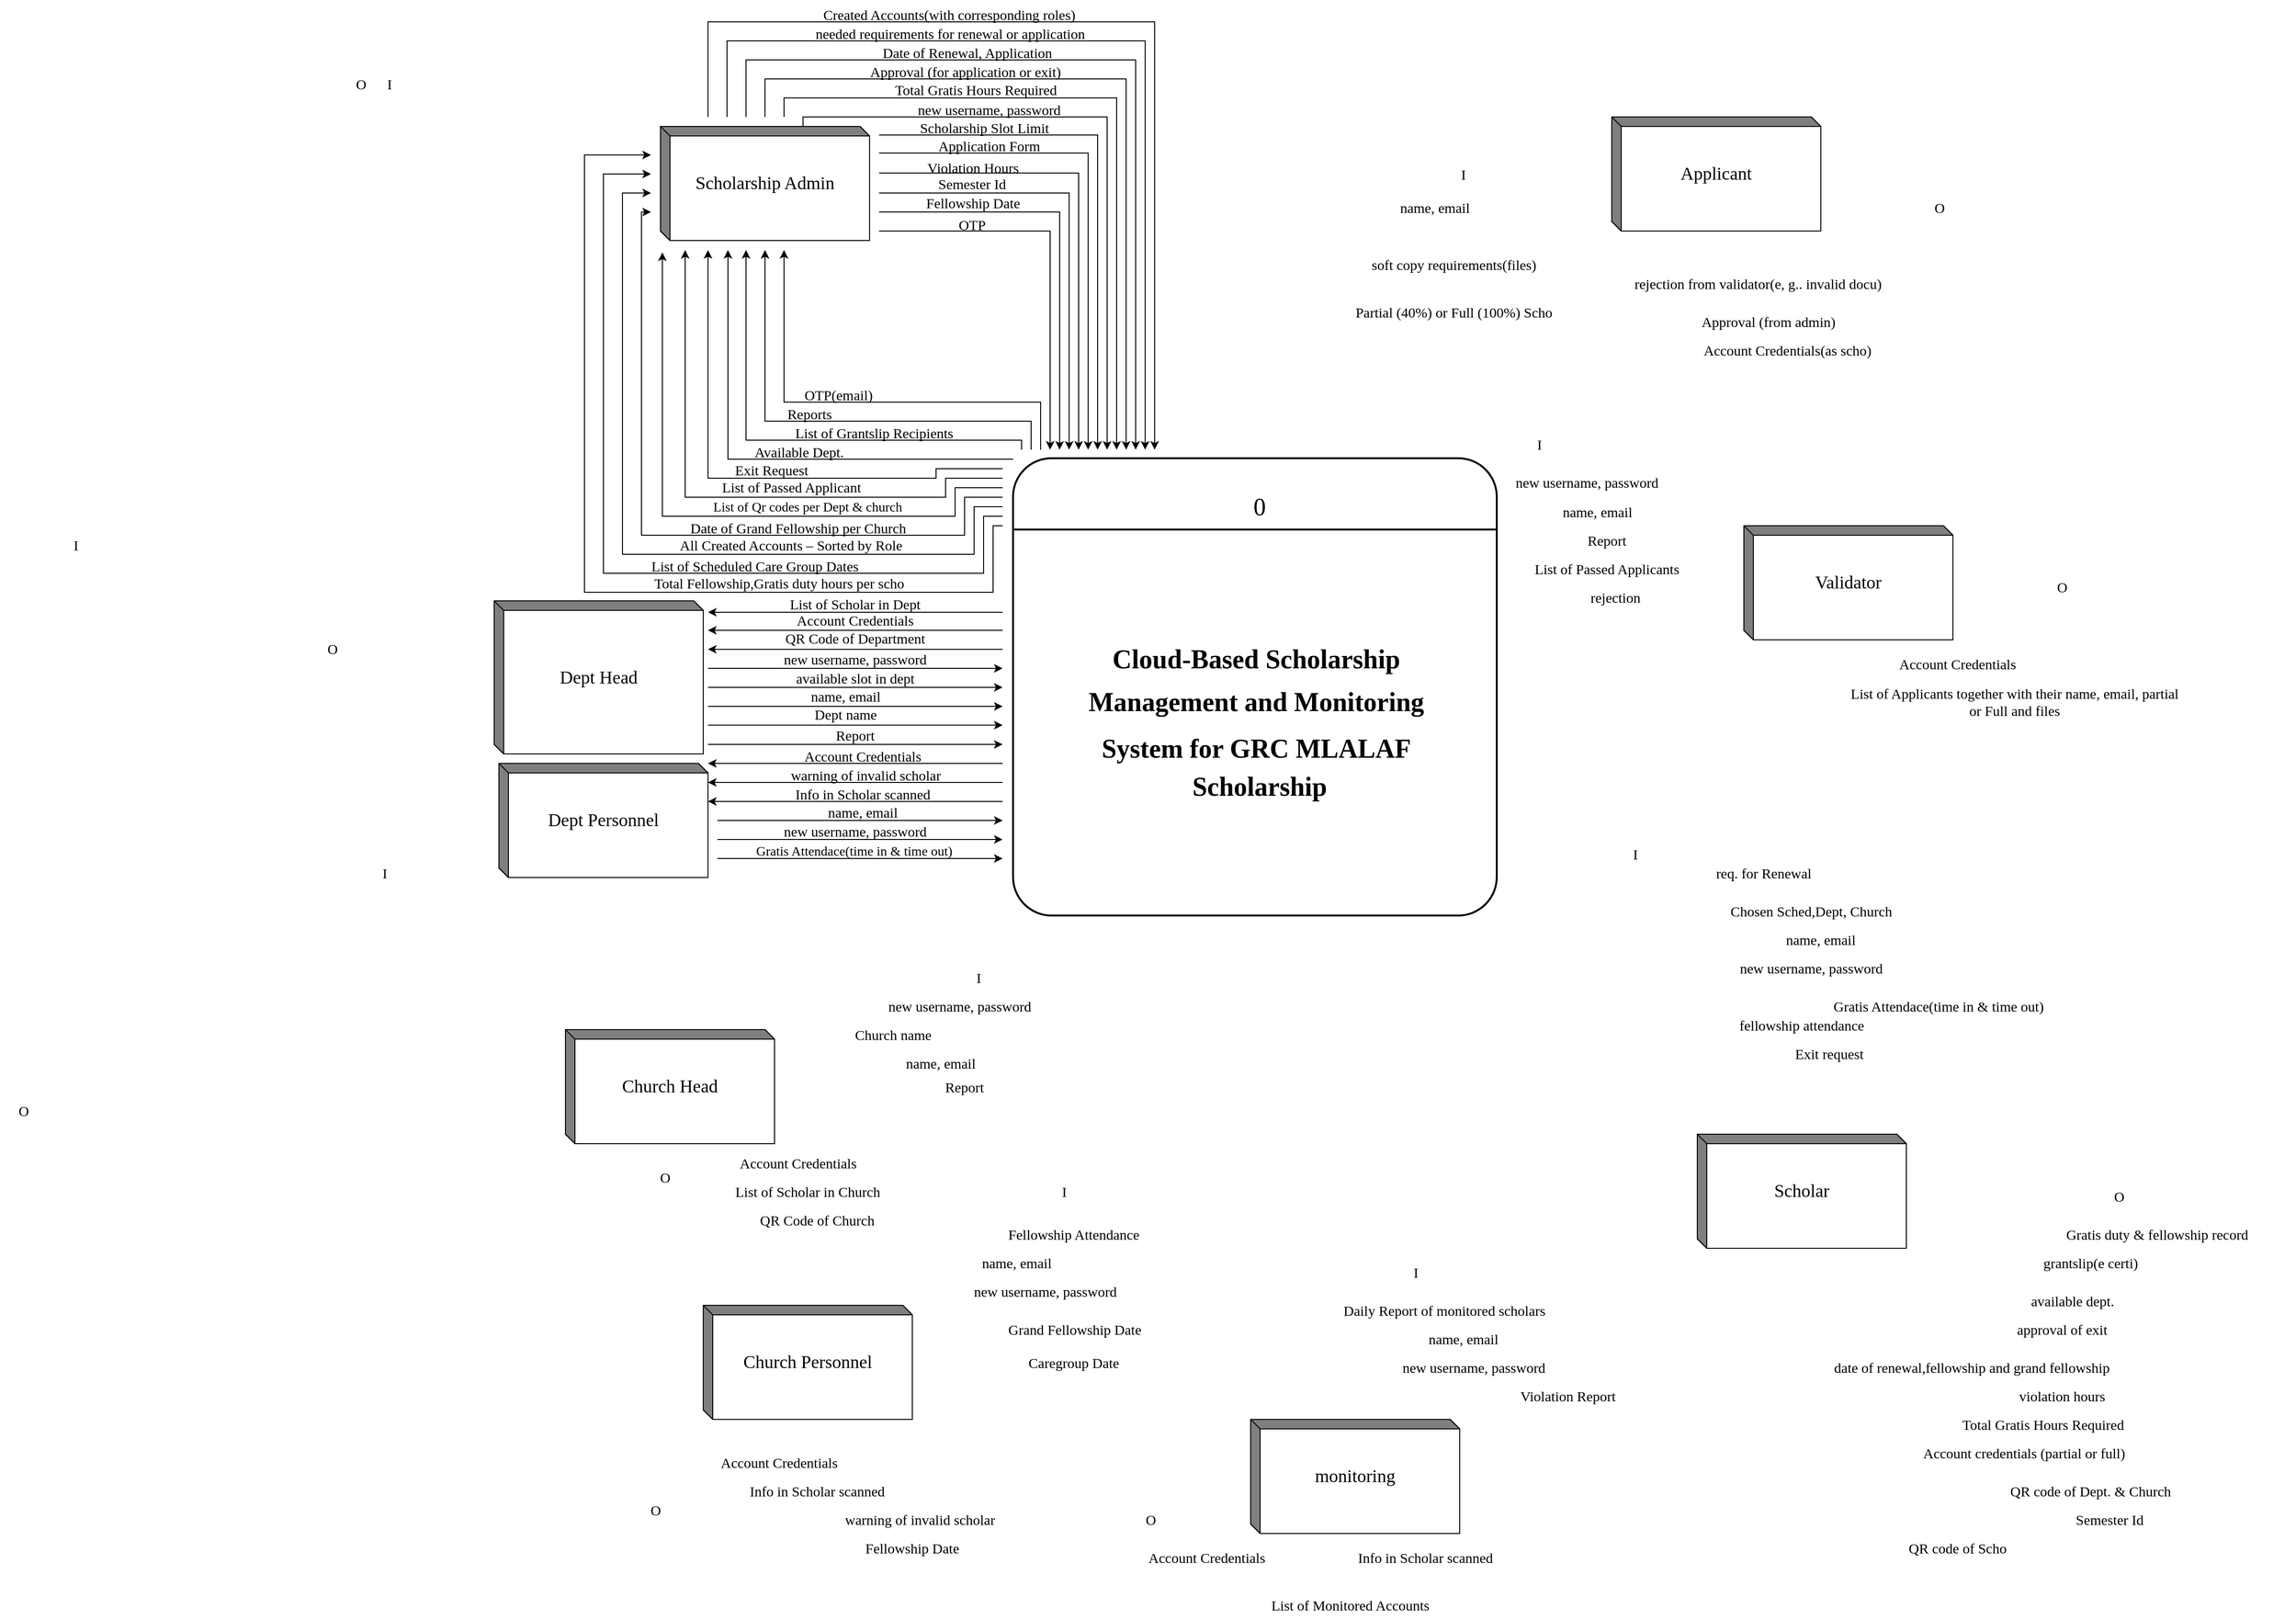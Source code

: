 <mxfile version="27.0.3">
  <diagram name="Page-1" id="xXsOjZ-kMZfIS7d9MTo8">
    <mxGraphModel dx="2778" dy="2628" grid="1" gridSize="10" guides="1" tooltips="1" connect="1" arrows="1" fold="1" page="1" pageScale="1" pageWidth="1100" pageHeight="1700" math="0" shadow="0">
      <root>
        <mxCell id="0" />
        <mxCell id="1" parent="0" />
        <mxCell id="u3y3h4aaGRYCksMbSNTa-146" style="edgeStyle=orthogonalEdgeStyle;rounded=0;orthogonalLoop=1;jettySize=auto;html=1;" edge="1" parent="1">
          <mxGeometry relative="1" as="geometry">
            <mxPoint y="631" as="targetPoint" />
            <mxPoint x="310" y="631" as="sourcePoint" />
            <Array as="points">
              <mxPoint x="180" y="631" />
              <mxPoint x="180" y="631" />
            </Array>
          </mxGeometry>
        </mxCell>
        <mxCell id="u3y3h4aaGRYCksMbSNTa-170" style="edgeStyle=orthogonalEdgeStyle;rounded=0;orthogonalLoop=1;jettySize=auto;html=1;" edge="1" parent="1">
          <mxGeometry relative="1" as="geometry">
            <mxPoint y="790" as="targetPoint" />
            <mxPoint x="310" y="790" as="sourcePoint" />
          </mxGeometry>
        </mxCell>
        <mxCell id="UhX584XFw8gSICuTclrN-4" value="" style="rounded=1;whiteSpace=wrap;html=1;absoluteArcSize=1;arcSize=81;strokeWidth=2;fontFamily=Lucida Console;fontSize=15;" parent="1" vertex="1">
          <mxGeometry x="321" y="469" width="509" height="481" as="geometry" />
        </mxCell>
        <mxCell id="UhX584XFw8gSICuTclrN-5" value="" style="line;strokeWidth=2;rotatable=0;dashed=0;labelPosition=right;align=left;verticalAlign=middle;spacingTop=0;spacingLeft=6;points=[];portConstraint=eastwest;fontFamily=Lucida Console;fontSize=15;" parent="1" vertex="1">
          <mxGeometry x="321" y="539" width="509" height="10" as="geometry" />
        </mxCell>
        <mxCell id="UhX584XFw8gSICuTclrN-6" value="&lt;font style=&quot;font-size: 26px;&quot;&gt;0&lt;/font&gt;" style="text;html=1;align=center;verticalAlign=middle;resizable=0;points=[];autosize=1;strokeColor=none;fillColor=none;fontFamily=Lucida Console;fontSize=15;" parent="1" vertex="1">
          <mxGeometry x="560" y="500" width="40" height="40" as="geometry" />
        </mxCell>
        <mxCell id="UhX584XFw8gSICuTclrN-7" value="&lt;p align=&quot;center&quot; class=&quot;MsoNormal&quot;&gt;&lt;b&gt;&lt;span style=&quot;line-height: 107%;&quot;&gt;&lt;font style=&quot;font-size: 28px;&quot; face=&quot;Lucida Console&quot;&gt;Cloud-Based Scholarship&amp;nbsp;&lt;/font&gt;&lt;/span&gt;&lt;/b&gt;&lt;/p&gt;&lt;p align=&quot;center&quot; class=&quot;MsoNormal&quot;&gt;&lt;font style=&quot;font-size: 28px;&quot;&gt;&lt;b&gt;&lt;span style=&quot;line-height: 107%;&quot;&gt;&lt;font style=&quot;&quot; face=&quot;Lucida Console&quot;&gt;Management and&amp;nbsp;&lt;/font&gt;&lt;/span&gt;&lt;/b&gt;&lt;b style=&quot;background-color: transparent; color: light-dark(rgb(0, 0, 0), rgb(255, 255, 255));&quot;&gt;&lt;span style=&quot;line-height: 107%;&quot;&gt;&lt;font style=&quot;&quot; face=&quot;Lucida Console&quot;&gt;Monitoring&amp;nbsp;&lt;/font&gt;&lt;/span&gt;&lt;/b&gt;&lt;/font&gt;&lt;/p&gt;&lt;p align=&quot;center&quot; class=&quot;MsoNormal&quot;&gt;&lt;font style=&quot;font-size: 28px;&quot;&gt;&lt;font style=&quot;&quot;&gt;&lt;b style=&quot;background-color: transparent; color: light-dark(rgb(0, 0, 0), rgb(255, 255, 255));&quot;&gt;&lt;span style=&quot;line-height: 107%;&quot;&gt;&lt;font style=&quot;&quot; face=&quot;Lucida Console&quot;&gt;System&amp;nbsp;&lt;/font&gt;&lt;/span&gt;&lt;/b&gt;&lt;/font&gt;&lt;b style=&quot;background-color: transparent; color: light-dark(rgb(0, 0, 0), rgb(255, 255, 255));&quot;&gt;&lt;span style=&quot;line-height: 107%;&quot;&gt;&lt;font style=&quot;&quot; face=&quot;Lucida Console&quot;&gt;for GRC MLALAF&amp;nbsp;&lt;/font&gt;&lt;/span&gt;&lt;/b&gt;&lt;/font&gt;&lt;/p&gt;&lt;p align=&quot;center&quot; class=&quot;MsoNormal&quot;&gt;&lt;b style=&quot;background-color: transparent; color: light-dark(rgb(0, 0, 0), rgb(255, 255, 255));&quot;&gt;&lt;span style=&quot;line-height: 107%;&quot;&gt;&lt;font style=&quot;font-size: 28px;&quot; face=&quot;Lucida Console&quot;&gt;Scholarship&lt;/font&gt;&lt;/span&gt;&lt;/b&gt;&lt;/p&gt;" style="text;html=1;align=center;verticalAlign=middle;resizable=0;points=[];autosize=1;strokeColor=none;fillColor=none;fontFamily=Lucida Console;fontSize=15;fontStyle=1" parent="1" vertex="1">
          <mxGeometry x="340" y="650" width="480" height="200" as="geometry" />
        </mxCell>
        <mxCell id="UhX584XFw8gSICuTclrN-8" value="&lt;font style=&quot;font-size: 19px;&quot;&gt;Scholar&lt;/font&gt;" style="html=1;dashed=0;whiteSpace=wrap;shape=mxgraph.dfd.externalEntity;fontFamily=Lucida Console;fontSize=15;" parent="1" vertex="1">
          <mxGeometry x="1041" y="1180" width="220" height="120" as="geometry" />
        </mxCell>
        <mxCell id="UhX584XFw8gSICuTclrN-10" value="req. for Renewal" style="text;html=1;align=center;verticalAlign=middle;whiteSpace=wrap;rounded=0;fontFamily=Lucida Console;fontSize=15;" parent="1" vertex="1">
          <mxGeometry x="1031" y="890" width="160" height="30" as="geometry" />
        </mxCell>
        <mxCell id="UhX584XFw8gSICuTclrN-11" value="Chosen Sched,Dept, Church" style="text;html=1;align=center;verticalAlign=middle;whiteSpace=wrap;rounded=0;fontFamily=Lucida Console;fontSize=15;" parent="1" vertex="1">
          <mxGeometry x="1041" y="930" width="240" height="30" as="geometry" />
        </mxCell>
        <mxCell id="UhX584XFw8gSICuTclrN-12" value="name, email" style="text;html=1;align=center;verticalAlign=middle;whiteSpace=wrap;rounded=0;fontFamily=Lucida Console;fontSize=15;" parent="1" vertex="1">
          <mxGeometry x="1051" y="960" width="240" height="30" as="geometry" />
        </mxCell>
        <mxCell id="UhX584XFw8gSICuTclrN-13" value="new username, password" style="text;html=1;align=center;verticalAlign=middle;whiteSpace=wrap;rounded=0;fontFamily=Lucida Console;fontSize=15;" parent="1" vertex="1">
          <mxGeometry x="1041" y="990" width="240" height="30" as="geometry" />
        </mxCell>
        <mxCell id="UhX584XFw8gSICuTclrN-15" value="fellowship attendance" style="text;html=1;align=center;verticalAlign=middle;whiteSpace=wrap;rounded=0;fontFamily=Lucida Console;fontSize=15;" parent="1" vertex="1">
          <mxGeometry x="1031" y="1050" width="240" height="30" as="geometry" />
        </mxCell>
        <mxCell id="UhX584XFw8gSICuTclrN-16" value="Gratis duty &amp;amp; fellowship record" style="text;html=1;align=center;verticalAlign=middle;whiteSpace=wrap;rounded=0;fontFamily=Lucida Console;fontSize=15;" parent="1" vertex="1">
          <mxGeometry x="1380" y="1270" width="290" height="30" as="geometry" />
        </mxCell>
        <mxCell id="UhX584XFw8gSICuTclrN-17" value="grantslip(e certi)" style="text;html=1;align=center;verticalAlign=middle;whiteSpace=wrap;rounded=0;fontFamily=Lucida Console;fontSize=15;" parent="1" vertex="1">
          <mxGeometry x="1310" y="1300" width="290" height="30" as="geometry" />
        </mxCell>
        <mxCell id="UhX584XFw8gSICuTclrN-18" value="available dept." style="text;html=1;align=center;verticalAlign=middle;whiteSpace=wrap;rounded=0;fontFamily=Lucida Console;fontSize=15;" parent="1" vertex="1">
          <mxGeometry x="1291" y="1340" width="290" height="30" as="geometry" />
        </mxCell>
        <mxCell id="UhX584XFw8gSICuTclrN-19" value="approval of exit" style="text;html=1;align=center;verticalAlign=middle;whiteSpace=wrap;rounded=0;fontFamily=Lucida Console;fontSize=15;" parent="1" vertex="1">
          <mxGeometry x="1280" y="1370" width="290" height="30" as="geometry" />
        </mxCell>
        <mxCell id="UhX584XFw8gSICuTclrN-20" value="date of renewal,fellowship and grand fellowship" style="text;html=1;align=center;verticalAlign=middle;whiteSpace=wrap;rounded=0;fontFamily=Lucida Console;fontSize=15;" parent="1" vertex="1">
          <mxGeometry x="1110" y="1410" width="440" height="30" as="geometry" />
        </mxCell>
        <mxCell id="UhX584XFw8gSICuTclrN-21" value="violation hours" style="text;html=1;align=center;verticalAlign=middle;whiteSpace=wrap;rounded=0;fontFamily=Lucida Console;fontSize=15;" parent="1" vertex="1">
          <mxGeometry x="1280" y="1440" width="290" height="30" as="geometry" />
        </mxCell>
        <mxCell id="UhX584XFw8gSICuTclrN-22" value="Total Gratis Hours Required" style="text;html=1;align=center;verticalAlign=middle;whiteSpace=wrap;rounded=0;fontFamily=Lucida Console;fontSize=15;" parent="1" vertex="1">
          <mxGeometry x="1260" y="1470" width="290" height="30" as="geometry" />
        </mxCell>
        <mxCell id="UhX584XFw8gSICuTclrN-23" value="Account credentials (partial or full)" style="text;html=1;align=center;verticalAlign=middle;whiteSpace=wrap;rounded=0;fontFamily=Lucida Console;fontSize=15;" parent="1" vertex="1">
          <mxGeometry x="1210" y="1500" width="350" height="30" as="geometry" />
        </mxCell>
        <mxCell id="UhX584XFw8gSICuTclrN-24" value="QR code of Dept. &amp;amp; Church" style="text;html=1;align=center;verticalAlign=middle;whiteSpace=wrap;rounded=0;fontFamily=Lucida Console;fontSize=15;" parent="1" vertex="1">
          <mxGeometry x="1280" y="1540" width="350" height="30" as="geometry" />
        </mxCell>
        <mxCell id="UhX584XFw8gSICuTclrN-25" value="Semester Id" style="text;html=1;align=center;verticalAlign=middle;whiteSpace=wrap;rounded=0;fontFamily=Lucida Console;fontSize=15;" parent="1" vertex="1">
          <mxGeometry x="1300" y="1570" width="350" height="30" as="geometry" />
        </mxCell>
        <mxCell id="u3y3h4aaGRYCksMbSNTa-130" style="edgeStyle=orthogonalEdgeStyle;rounded=0;orthogonalLoop=1;jettySize=auto;html=1;" edge="1" parent="1">
          <mxGeometry relative="1" as="geometry">
            <mxPoint x="360" y="460" as="targetPoint" />
            <mxPoint x="180" y="230" as="sourcePoint" />
            <Array as="points">
              <mxPoint x="360" y="230" />
            </Array>
          </mxGeometry>
        </mxCell>
        <mxCell id="u3y3h4aaGRYCksMbSNTa-136" style="edgeStyle=orthogonalEdgeStyle;rounded=0;orthogonalLoop=1;jettySize=auto;html=1;exitX=0.636;exitY=0;exitDx=0;exitDy=0;exitPerimeter=0;" edge="1" parent="1" source="UhX584XFw8gSICuTclrN-26">
          <mxGeometry relative="1" as="geometry">
            <mxPoint x="420" y="460" as="targetPoint" />
            <mxPoint x="90" y="110" as="sourcePoint" />
            <Array as="points">
              <mxPoint x="100" y="120" />
              <mxPoint x="100" y="110" />
              <mxPoint x="420" y="110" />
            </Array>
          </mxGeometry>
        </mxCell>
        <mxCell id="UhX584XFw8gSICuTclrN-26" value="&lt;font style=&quot;font-size: 19px;&quot;&gt;Scholarship Admin&lt;/font&gt;" style="html=1;dashed=0;whiteSpace=wrap;shape=mxgraph.dfd.externalEntity;fontFamily=Lucida Console;fontSize=15;" parent="1" vertex="1">
          <mxGeometry x="-50" y="120" width="220" height="120" as="geometry" />
        </mxCell>
        <mxCell id="u3y3h4aaGRYCksMbSNTa-1" value="Semester Id" style="text;html=1;align=center;verticalAlign=middle;whiteSpace=wrap;rounded=0;fontFamily=Lucida Console;fontSize=15;" vertex="1" parent="1">
          <mxGeometry x="158" y="165" width="240" height="30" as="geometry" />
        </mxCell>
        <mxCell id="u3y3h4aaGRYCksMbSNTa-2" value="&lt;font style=&quot;font-size: 19px;&quot;&gt;Applicant&lt;/font&gt;" style="html=1;dashed=0;whiteSpace=wrap;shape=mxgraph.dfd.externalEntity;fontFamily=Lucida Console;fontSize=15;" vertex="1" parent="1">
          <mxGeometry x="951" y="110" width="220" height="120" as="geometry" />
        </mxCell>
        <mxCell id="u3y3h4aaGRYCksMbSNTa-3" value="&lt;font style=&quot;font-size: 19px;&quot;&gt;Validator&lt;/font&gt;" style="html=1;dashed=0;whiteSpace=wrap;shape=mxgraph.dfd.externalEntity;fontFamily=Lucida Console;fontSize=15;" vertex="1" parent="1">
          <mxGeometry x="1090" y="540" width="220" height="120" as="geometry" />
        </mxCell>
        <mxCell id="u3y3h4aaGRYCksMbSNTa-4" value="&lt;font style=&quot;font-size: 19px;&quot;&gt;Dept Personnel&lt;/font&gt;" style="html=1;dashed=0;whiteSpace=wrap;shape=mxgraph.dfd.externalEntity;fontFamily=Lucida Console;fontSize=15;" vertex="1" parent="1">
          <mxGeometry x="-220" y="790" width="220" height="120" as="geometry" />
        </mxCell>
        <mxCell id="u3y3h4aaGRYCksMbSNTa-5" value="&lt;font style=&quot;font-size: 19px;&quot;&gt;Church Personnel&lt;/font&gt;" style="html=1;dashed=0;whiteSpace=wrap;shape=mxgraph.dfd.externalEntity;fontFamily=Lucida Console;fontSize=15;" vertex="1" parent="1">
          <mxGeometry x="-5" y="1360" width="220" height="120" as="geometry" />
        </mxCell>
        <mxCell id="u3y3h4aaGRYCksMbSNTa-6" value="&lt;font style=&quot;font-size: 19px;&quot;&gt;Dept Head&lt;/font&gt;" style="html=1;dashed=0;whiteSpace=wrap;shape=mxgraph.dfd.externalEntity;fontFamily=Lucida Console;fontSize=15;" vertex="1" parent="1">
          <mxGeometry x="-225" y="619" width="220" height="161" as="geometry" />
        </mxCell>
        <mxCell id="u3y3h4aaGRYCksMbSNTa-7" value="&lt;font style=&quot;font-size: 19px;&quot;&gt;Church Head&lt;/font&gt;" style="html=1;dashed=0;whiteSpace=wrap;shape=mxgraph.dfd.externalEntity;fontFamily=Lucida Console;fontSize=15;" vertex="1" parent="1">
          <mxGeometry x="-150" y="1070" width="220" height="120" as="geometry" />
        </mxCell>
        <mxCell id="u3y3h4aaGRYCksMbSNTa-8" value="&lt;font style=&quot;font-size: 19px;&quot;&gt;monitoring&lt;/font&gt;" style="html=1;dashed=0;whiteSpace=wrap;shape=mxgraph.dfd.externalEntity;fontFamily=Lucida Console;fontSize=15;" vertex="1" parent="1">
          <mxGeometry x="571" y="1480" width="220" height="120" as="geometry" />
        </mxCell>
        <mxCell id="u3y3h4aaGRYCksMbSNTa-10" value="available slot in dept" style="text;html=1;align=center;verticalAlign=middle;whiteSpace=wrap;rounded=0;fontFamily=Lucida Console;fontSize=15;" vertex="1" parent="1">
          <mxGeometry x="10" y="684.5" width="290" height="30" as="geometry" />
        </mxCell>
        <mxCell id="u3y3h4aaGRYCksMbSNTa-11" value="Account Credentials" style="text;html=1;align=center;verticalAlign=middle;whiteSpace=wrap;rounded=0;fontFamily=Lucida Console;fontSize=15;" vertex="1" parent="1">
          <mxGeometry x="10" y="624" width="290" height="30" as="geometry" />
        </mxCell>
        <mxCell id="u3y3h4aaGRYCksMbSNTa-15" value="name, email" style="text;html=1;align=center;verticalAlign=middle;whiteSpace=wrap;rounded=0;fontFamily=Lucida Console;fontSize=15;" vertex="1" parent="1">
          <mxGeometry y="704" width="290" height="30" as="geometry" />
        </mxCell>
        <mxCell id="u3y3h4aaGRYCksMbSNTa-16" value="new username, password" style="text;html=1;align=center;verticalAlign=middle;whiteSpace=wrap;rounded=0;fontFamily=Lucida Console;fontSize=15;" vertex="1" parent="1">
          <mxGeometry x="10" y="665" width="290" height="30" as="geometry" />
        </mxCell>
        <mxCell id="u3y3h4aaGRYCksMbSNTa-19" value="Dept name" style="text;html=1;align=center;verticalAlign=middle;whiteSpace=wrap;rounded=0;fontFamily=Lucida Console;fontSize=15;" vertex="1" parent="1">
          <mxGeometry y="723" width="290" height="30" as="geometry" />
        </mxCell>
        <mxCell id="u3y3h4aaGRYCksMbSNTa-21" value="List of Scholar in Dept" style="text;html=1;align=center;verticalAlign=middle;whiteSpace=wrap;rounded=0;fontFamily=Lucida Console;fontSize=15;" vertex="1" parent="1">
          <mxGeometry x="10" y="607" width="290" height="30" as="geometry" />
        </mxCell>
        <mxCell id="u3y3h4aaGRYCksMbSNTa-22" value="Account Credentials" style="text;html=1;align=center;verticalAlign=middle;whiteSpace=wrap;rounded=0;fontFamily=Lucida Console;fontSize=15;" vertex="1" parent="1">
          <mxGeometry x="-70" y="1510" width="290" height="30" as="geometry" />
        </mxCell>
        <mxCell id="u3y3h4aaGRYCksMbSNTa-23" value="Info in Scholar scanned" style="text;html=1;align=center;verticalAlign=middle;whiteSpace=wrap;rounded=0;fontFamily=Lucida Console;fontSize=15;" vertex="1" parent="1">
          <mxGeometry x="-30" y="1540" width="290" height="30" as="geometry" />
        </mxCell>
        <mxCell id="u3y3h4aaGRYCksMbSNTa-24" value="QR Code of Department" style="text;html=1;align=center;verticalAlign=middle;whiteSpace=wrap;rounded=0;fontFamily=Lucida Console;fontSize=15;" vertex="1" parent="1">
          <mxGeometry x="10" y="643" width="290" height="30" as="geometry" />
        </mxCell>
        <mxCell id="u3y3h4aaGRYCksMbSNTa-25" value="Gratis Attendace(time in &amp;amp; time out)" style="text;html=1;align=center;verticalAlign=middle;whiteSpace=wrap;rounded=0;fontFamily=Lucida Console;fontSize=14;" vertex="1" parent="1">
          <mxGeometry x="-10" y="868" width="327.5" height="30" as="geometry" />
        </mxCell>
        <mxCell id="u3y3h4aaGRYCksMbSNTa-26" value="warning of invalid scholar&amp;nbsp;" style="text;html=1;align=center;verticalAlign=middle;whiteSpace=wrap;rounded=0;fontFamily=Lucida Console;fontSize=15;" vertex="1" parent="1">
          <mxGeometry x="100" y="1570" width="250" height="30" as="geometry" />
        </mxCell>
        <mxCell id="u3y3h4aaGRYCksMbSNTa-27" value="name, email" style="text;html=1;align=center;verticalAlign=middle;whiteSpace=wrap;rounded=0;fontFamily=Lucida Console;fontSize=15;" vertex="1" parent="1">
          <mxGeometry x="18" y="826" width="290" height="30" as="geometry" />
        </mxCell>
        <mxCell id="u3y3h4aaGRYCksMbSNTa-28" value="new username, password" style="text;html=1;align=center;verticalAlign=middle;whiteSpace=wrap;rounded=0;fontFamily=Lucida Console;fontSize=15;" vertex="1" parent="1">
          <mxGeometry x="10" y="846" width="290" height="30" as="geometry" />
        </mxCell>
        <mxCell id="u3y3h4aaGRYCksMbSNTa-29" value="Account Credentials" style="text;html=1;align=center;verticalAlign=middle;whiteSpace=wrap;rounded=0;fontFamily=Lucida Console;fontSize=15;" vertex="1" parent="1">
          <mxGeometry x="-50" y="1195" width="290" height="30" as="geometry" />
        </mxCell>
        <mxCell id="u3y3h4aaGRYCksMbSNTa-30" value="List of Scholar in Church" style="text;html=1;align=center;verticalAlign=middle;whiteSpace=wrap;rounded=0;fontFamily=Lucida Console;fontSize=15;" vertex="1" parent="1">
          <mxGeometry x="-40" y="1225" width="290" height="30" as="geometry" />
        </mxCell>
        <mxCell id="u3y3h4aaGRYCksMbSNTa-31" value="QR Code of Church" style="text;html=1;align=center;verticalAlign=middle;whiteSpace=wrap;rounded=0;fontFamily=Lucida Console;fontSize=15;" vertex="1" parent="1">
          <mxGeometry x="-30" y="1255" width="290" height="30" as="geometry" />
        </mxCell>
        <mxCell id="u3y3h4aaGRYCksMbSNTa-32" value="Church name" style="text;html=1;align=center;verticalAlign=middle;whiteSpace=wrap;rounded=0;fontFamily=Lucida Console;fontSize=15;" vertex="1" parent="1">
          <mxGeometry x="50" y="1060" width="290" height="30" as="geometry" />
        </mxCell>
        <mxCell id="u3y3h4aaGRYCksMbSNTa-33" value="name, email" style="text;html=1;align=center;verticalAlign=middle;whiteSpace=wrap;rounded=0;fontFamily=Lucida Console;fontSize=15;" vertex="1" parent="1">
          <mxGeometry x="100" y="1090" width="290" height="30" as="geometry" />
        </mxCell>
        <mxCell id="u3y3h4aaGRYCksMbSNTa-34" value="OTP" style="text;html=1;align=center;verticalAlign=middle;whiteSpace=wrap;rounded=0;fontFamily=Lucida Console;fontSize=15;" vertex="1" parent="1">
          <mxGeometry x="248" y="208" width="60" height="30" as="geometry" />
        </mxCell>
        <mxCell id="u3y3h4aaGRYCksMbSNTa-35" value="OTP(email)" style="text;html=1;align=center;verticalAlign=middle;whiteSpace=wrap;rounded=0;fontFamily=Lucida Console;fontSize=15;" vertex="1" parent="1">
          <mxGeometry x="85" y="387" width="105" height="30" as="geometry" />
        </mxCell>
        <mxCell id="u3y3h4aaGRYCksMbSNTa-36" value="new username, password" style="text;html=1;align=center;verticalAlign=middle;whiteSpace=wrap;rounded=0;fontFamily=Lucida Console;fontSize=15;" vertex="1" parent="1">
          <mxGeometry x="151" y="87" width="290" height="30" as="geometry" />
        </mxCell>
        <mxCell id="u3y3h4aaGRYCksMbSNTa-37" value="new username, password" style="text;html=1;align=center;verticalAlign=middle;whiteSpace=wrap;rounded=0;fontFamily=Lucida Console;fontSize=15;" vertex="1" parent="1">
          <mxGeometry x="120" y="1030" width="290" height="30" as="geometry" />
        </mxCell>
        <mxCell id="u3y3h4aaGRYCksMbSNTa-38" value="Account Credentials" style="text;html=1;align=center;verticalAlign=middle;whiteSpace=wrap;rounded=0;fontFamily=Lucida Console;fontSize=15;" vertex="1" parent="1">
          <mxGeometry x="18" y="767" width="290" height="30" as="geometry" />
        </mxCell>
        <mxCell id="u3y3h4aaGRYCksMbSNTa-39" value="Info in Scholar scanned" style="text;html=1;align=center;verticalAlign=middle;whiteSpace=wrap;rounded=0;fontFamily=Lucida Console;fontSize=15;" vertex="1" parent="1">
          <mxGeometry x="18" y="807" width="290" height="30" as="geometry" />
        </mxCell>
        <mxCell id="u3y3h4aaGRYCksMbSNTa-40" value="warning of invalid scholar&amp;nbsp;" style="text;html=1;align=center;verticalAlign=middle;whiteSpace=wrap;rounded=0;fontFamily=Lucida Console;fontSize=15;" vertex="1" parent="1">
          <mxGeometry x="43" y="787" width="250" height="30" as="geometry" />
        </mxCell>
        <mxCell id="u3y3h4aaGRYCksMbSNTa-41" value="Fellowship Attendance" style="text;html=1;align=center;verticalAlign=middle;whiteSpace=wrap;rounded=0;fontFamily=Lucida Console;fontSize=15;" vertex="1" parent="1">
          <mxGeometry x="260" y="1270" width="250" height="30" as="geometry" />
        </mxCell>
        <mxCell id="u3y3h4aaGRYCksMbSNTa-42" value="name, email" style="text;html=1;align=center;verticalAlign=middle;whiteSpace=wrap;rounded=0;fontFamily=Lucida Console;fontSize=15;" vertex="1" parent="1">
          <mxGeometry x="180" y="1300" width="290" height="30" as="geometry" />
        </mxCell>
        <mxCell id="u3y3h4aaGRYCksMbSNTa-43" value="new username, password" style="text;html=1;align=center;verticalAlign=middle;whiteSpace=wrap;rounded=0;fontFamily=Lucida Console;fontSize=15;" vertex="1" parent="1">
          <mxGeometry x="210" y="1330" width="290" height="30" as="geometry" />
        </mxCell>
        <mxCell id="u3y3h4aaGRYCksMbSNTa-46" value="List of Passed Applicant" style="text;html=1;align=center;verticalAlign=middle;whiteSpace=wrap;rounded=0;fontFamily=Lucida Console;fontSize=15;" vertex="1" parent="1">
          <mxGeometry x="-57.5" y="484" width="290" height="30" as="geometry" />
        </mxCell>
        <mxCell id="u3y3h4aaGRYCksMbSNTa-48" value="Reports" style="text;html=1;align=center;verticalAlign=middle;whiteSpace=wrap;rounded=0;fontFamily=Lucida Console;fontSize=15;" vertex="1" parent="1">
          <mxGeometry x="-38" y="407" width="290" height="30" as="geometry" />
        </mxCell>
        <mxCell id="u3y3h4aaGRYCksMbSNTa-50" value="Report" style="text;html=1;align=center;verticalAlign=middle;whiteSpace=wrap;rounded=0;fontFamily=Lucida Console;fontSize=15;" vertex="1" parent="1">
          <mxGeometry x="125" y="1115" width="290" height="30" as="geometry" />
        </mxCell>
        <mxCell id="u3y3h4aaGRYCksMbSNTa-51" value="Report" style="text;html=1;align=center;verticalAlign=middle;whiteSpace=wrap;rounded=0;fontFamily=Lucida Console;fontSize=15;" vertex="1" parent="1">
          <mxGeometry x="10" y="745" width="290" height="30" as="geometry" />
        </mxCell>
        <mxCell id="u3y3h4aaGRYCksMbSNTa-52" value="new username, password" style="text;html=1;align=center;verticalAlign=middle;whiteSpace=wrap;rounded=0;fontFamily=Lucida Console;fontSize=15;" vertex="1" parent="1">
          <mxGeometry x="661" y="1410" width="290" height="30" as="geometry" />
        </mxCell>
        <mxCell id="u3y3h4aaGRYCksMbSNTa-53" value="name, email" style="text;html=1;align=center;verticalAlign=middle;whiteSpace=wrap;rounded=0;fontFamily=Lucida Console;fontSize=15;" vertex="1" parent="1">
          <mxGeometry x="650" y="1380" width="290" height="30" as="geometry" />
        </mxCell>
        <mxCell id="u3y3h4aaGRYCksMbSNTa-54" value="Daily Report of monitored scholars" style="text;html=1;align=center;verticalAlign=middle;whiteSpace=wrap;rounded=0;fontFamily=Lucida Console;fontSize=15;" vertex="1" parent="1">
          <mxGeometry x="620" y="1350" width="310" height="30" as="geometry" />
        </mxCell>
        <mxCell id="u3y3h4aaGRYCksMbSNTa-55" value="Violation Report" style="text;html=1;align=center;verticalAlign=middle;whiteSpace=wrap;rounded=0;fontFamily=Lucida Console;fontSize=15;" vertex="1" parent="1">
          <mxGeometry x="750" y="1440" width="310" height="30" as="geometry" />
        </mxCell>
        <mxCell id="u3y3h4aaGRYCksMbSNTa-56" value="Account Credentials" style="text;html=1;align=center;verticalAlign=middle;whiteSpace=wrap;rounded=0;fontFamily=Lucida Console;fontSize=15;" vertex="1" parent="1">
          <mxGeometry x="380" y="1610" width="290" height="30" as="geometry" />
        </mxCell>
        <mxCell id="u3y3h4aaGRYCksMbSNTa-57" value="Info in Scholar scanned" style="text;html=1;align=center;verticalAlign=middle;whiteSpace=wrap;rounded=0;fontFamily=Lucida Console;fontSize=15;" vertex="1" parent="1">
          <mxGeometry x="610" y="1610" width="290" height="30" as="geometry" />
        </mxCell>
        <mxCell id="u3y3h4aaGRYCksMbSNTa-58" value="Gratis Attendace(time in &amp;amp; time out)" style="text;html=1;align=center;verticalAlign=middle;whiteSpace=wrap;rounded=0;fontFamily=Lucida Console;fontSize=15;" vertex="1" parent="1">
          <mxGeometry x="1170" y="1030" width="250" height="30" as="geometry" />
        </mxCell>
        <mxCell id="u3y3h4aaGRYCksMbSNTa-59" value="new username, password" style="text;html=1;align=center;verticalAlign=middle;whiteSpace=wrap;rounded=0;fontFamily=Lucida Console;fontSize=15;" vertex="1" parent="1">
          <mxGeometry x="780" y="479" width="290" height="30" as="geometry" />
        </mxCell>
        <mxCell id="u3y3h4aaGRYCksMbSNTa-60" value="name, email" style="text;html=1;align=center;verticalAlign=middle;whiteSpace=wrap;rounded=0;fontFamily=Lucida Console;fontSize=15;" vertex="1" parent="1">
          <mxGeometry x="791" y="510" width="290" height="30" as="geometry" />
        </mxCell>
        <mxCell id="u3y3h4aaGRYCksMbSNTa-61" value="Report" style="text;html=1;align=center;verticalAlign=middle;whiteSpace=wrap;rounded=0;fontFamily=Lucida Console;fontSize=15;" vertex="1" parent="1">
          <mxGeometry x="801" y="540" width="290" height="30" as="geometry" />
        </mxCell>
        <mxCell id="u3y3h4aaGRYCksMbSNTa-62" value="Account Credentials" style="text;html=1;align=center;verticalAlign=middle;whiteSpace=wrap;rounded=0;fontFamily=Lucida Console;fontSize=15;" vertex="1" parent="1">
          <mxGeometry x="1170" y="670" width="290" height="30" as="geometry" />
        </mxCell>
        <mxCell id="u3y3h4aaGRYCksMbSNTa-63" value="List of Applicants together with their name, email, partial or Full and files" style="text;html=1;align=center;verticalAlign=middle;whiteSpace=wrap;rounded=0;fontFamily=Lucida Console;fontSize=15;" vertex="1" parent="1">
          <mxGeometry x="1200" y="710" width="350" height="30" as="geometry" />
        </mxCell>
        <mxCell id="u3y3h4aaGRYCksMbSNTa-64" value="List of Passed Applicants" style="text;html=1;align=center;verticalAlign=middle;whiteSpace=wrap;rounded=0;fontFamily=Lucida Console;fontSize=15;" vertex="1" parent="1">
          <mxGeometry x="801" y="570" width="290" height="30" as="geometry" />
        </mxCell>
        <mxCell id="u3y3h4aaGRYCksMbSNTa-65" value="name, email" style="text;html=1;align=center;verticalAlign=middle;whiteSpace=wrap;rounded=0;fontFamily=Lucida Console;fontSize=15;" vertex="1" parent="1">
          <mxGeometry x="620" y="190" width="290" height="30" as="geometry" />
        </mxCell>
        <mxCell id="u3y3h4aaGRYCksMbSNTa-66" value="soft copy requirements(files)" style="text;html=1;align=center;verticalAlign=middle;whiteSpace=wrap;rounded=0;fontFamily=Lucida Console;fontSize=15;" vertex="1" parent="1">
          <mxGeometry x="640" y="250" width="290" height="30" as="geometry" />
        </mxCell>
        <mxCell id="u3y3h4aaGRYCksMbSNTa-67" value="&lt;span class=&quot;_fadeIn_m1hgl_8&quot;&gt;Partial (&lt;/span&gt;&lt;span class=&quot;_fadeIn_m1hgl_8&quot;&gt;40%) &lt;/span&gt;&lt;span class=&quot;_fadeIn_m1hgl_8&quot;&gt;or &lt;/span&gt;&lt;span class=&quot;_fadeIn_m1hgl_8&quot;&gt;Full (&lt;/span&gt;&lt;span class=&quot;_fadeIn_m1hgl_8&quot;&gt;100%) Scho&lt;/span&gt;" style="text;html=1;align=center;verticalAlign=middle;whiteSpace=wrap;rounded=0;fontFamily=Lucida Console;fontSize=15;" vertex="1" parent="1">
          <mxGeometry x="640" y="300" width="290" height="30" as="geometry" />
        </mxCell>
        <mxCell id="u3y3h4aaGRYCksMbSNTa-69" value="rejection from validator(e, g.. invalid docu)" style="text;html=1;align=center;verticalAlign=middle;whiteSpace=wrap;rounded=0;fontFamily=Lucida Console;fontSize=15;" vertex="1" parent="1">
          <mxGeometry x="960" y="270" width="290" height="30" as="geometry" />
        </mxCell>
        <mxCell id="u3y3h4aaGRYCksMbSNTa-70" value="rejection" style="text;html=1;align=center;verticalAlign=middle;whiteSpace=wrap;rounded=0;fontFamily=Lucida Console;fontSize=15;" vertex="1" parent="1">
          <mxGeometry x="810" y="600" width="290" height="30" as="geometry" />
        </mxCell>
        <mxCell id="u3y3h4aaGRYCksMbSNTa-71" value="Approval (from admin)" style="text;html=1;align=center;verticalAlign=middle;whiteSpace=wrap;rounded=0;fontFamily=Lucida Console;fontSize=15;" vertex="1" parent="1">
          <mxGeometry x="971" y="310" width="290" height="30" as="geometry" />
        </mxCell>
        <mxCell id="u3y3h4aaGRYCksMbSNTa-72" value="Account Credentials(as scho)" style="text;html=1;align=center;verticalAlign=middle;whiteSpace=wrap;rounded=0;fontFamily=Lucida Console;fontSize=15;" vertex="1" parent="1">
          <mxGeometry x="991" y="340" width="290" height="30" as="geometry" />
        </mxCell>
        <mxCell id="u3y3h4aaGRYCksMbSNTa-73" value="Approval (for application or exit)" style="text;html=1;align=center;verticalAlign=middle;whiteSpace=wrap;rounded=0;fontFamily=Lucida Console;fontSize=15;" vertex="1" parent="1">
          <mxGeometry x="106" y="47" width="330" height="30" as="geometry" />
        </mxCell>
        <mxCell id="u3y3h4aaGRYCksMbSNTa-74" value="&lt;span class=&quot;_fadeIn_m1hgl_8&quot;&gt;Scholarship &lt;/span&gt;&lt;span class=&quot;_fadeIn_m1hgl_8&quot;&gt;Slot &lt;/span&gt;&lt;span class=&quot;_fadeIn_m1hgl_8&quot;&gt;Limit&lt;/span&gt;" style="text;html=1;align=center;verticalAlign=middle;whiteSpace=wrap;rounded=0;fontFamily=Lucida Console;fontSize=15;" vertex="1" parent="1">
          <mxGeometry x="146" y="106" width="290" height="30" as="geometry" />
        </mxCell>
        <mxCell id="u3y3h4aaGRYCksMbSNTa-76" value="Total Gratis Hours Required" style="text;html=1;align=center;verticalAlign=middle;whiteSpace=wrap;rounded=0;fontFamily=Lucida Console;fontSize=15;" vertex="1" parent="1">
          <mxGeometry x="157" y="66" width="250" height="30" as="geometry" />
        </mxCell>
        <mxCell id="u3y3h4aaGRYCksMbSNTa-77" value="Fellowship Date" style="text;html=1;align=center;verticalAlign=middle;whiteSpace=wrap;rounded=0;fontFamily=Lucida Console;fontSize=15;" vertex="1" parent="1">
          <mxGeometry x="134" y="185" width="290" height="30" as="geometry" />
        </mxCell>
        <mxCell id="u3y3h4aaGRYCksMbSNTa-78" value="Fellowship Date" style="text;html=1;align=center;verticalAlign=middle;whiteSpace=wrap;rounded=0;fontFamily=Lucida Console;fontSize=15;" vertex="1" parent="1">
          <mxGeometry x="70" y="1600" width="290" height="30" as="geometry" />
        </mxCell>
        <mxCell id="u3y3h4aaGRYCksMbSNTa-79" value="Grand Fellowship Date" style="text;html=1;align=center;verticalAlign=middle;whiteSpace=wrap;rounded=0;fontFamily=Lucida Console;fontSize=15;" vertex="1" parent="1">
          <mxGeometry x="241" y="1370" width="290" height="30" as="geometry" />
        </mxCell>
        <mxCell id="u3y3h4aaGRYCksMbSNTa-80" value="QR code of Scho" style="text;html=1;align=center;verticalAlign=middle;whiteSpace=wrap;rounded=0;fontFamily=Lucida Console;fontSize=15;" vertex="1" parent="1">
          <mxGeometry x="1140" y="1600" width="350" height="30" as="geometry" />
        </mxCell>
        <mxCell id="u3y3h4aaGRYCksMbSNTa-81" value="Total Fellowship,Gratis duty hours per scho" style="text;html=1;align=center;verticalAlign=middle;whiteSpace=wrap;rounded=0;fontFamily=Lucida Console;fontSize=15;" vertex="1" parent="1">
          <mxGeometry x="-125" y="585" width="400" height="30" as="geometry" />
        </mxCell>
        <mxCell id="u3y3h4aaGRYCksMbSNTa-84" value="Violation Hours" style="text;html=1;align=center;verticalAlign=middle;whiteSpace=wrap;rounded=0;fontFamily=Lucida Console;fontSize=15;" vertex="1" parent="1">
          <mxGeometry x="134" y="148" width="290" height="30" as="geometry" />
        </mxCell>
        <mxCell id="u3y3h4aaGRYCksMbSNTa-85" value="Exit request" style="text;html=1;align=center;verticalAlign=middle;whiteSpace=wrap;rounded=0;fontFamily=Lucida Console;fontSize=15;" vertex="1" parent="1">
          <mxGeometry x="1060" y="1080" width="240" height="30" as="geometry" />
        </mxCell>
        <mxCell id="u3y3h4aaGRYCksMbSNTa-86" value="Exit Request" style="text;html=1;align=center;verticalAlign=middle;whiteSpace=wrap;rounded=0;fontFamily=Lucida Console;fontSize=15;" vertex="1" parent="1">
          <mxGeometry x="-78" y="466" width="290" height="30" as="geometry" />
        </mxCell>
        <mxCell id="u3y3h4aaGRYCksMbSNTa-87" value="Caregroup Date" style="text;html=1;align=center;verticalAlign=middle;whiteSpace=wrap;rounded=0;fontFamily=Lucida Console;fontSize=15;" vertex="1" parent="1">
          <mxGeometry x="240" y="1405" width="290" height="30" as="geometry" />
        </mxCell>
        <mxCell id="u3y3h4aaGRYCksMbSNTa-88" value="&lt;span class=&quot;_fadeIn_m1hgl_8&quot;&gt;List &lt;/span&gt;&lt;span class=&quot;_fadeIn_m1hgl_8&quot;&gt;of &lt;/span&gt;&lt;span class=&quot;_fadeIn_m1hgl_8&quot;&gt;Scheduled &lt;/span&gt;&lt;span class=&quot;_fadeIn_m1hgl_8&quot;&gt;Care &lt;/span&gt;&lt;span class=&quot;_fadeIn_m1hgl_8&quot;&gt;Group &lt;/span&gt;&lt;span class=&quot;_fadeIn_m1hgl_8&quot;&gt;Dates&lt;/span&gt;" style="text;html=1;align=center;verticalAlign=middle;whiteSpace=wrap;rounded=0;fontFamily=Lucida Console;fontSize=15;" vertex="1" parent="1">
          <mxGeometry x="-113" y="567" width="325" height="30" as="geometry" />
        </mxCell>
        <mxCell id="u3y3h4aaGRYCksMbSNTa-89" value="Created Accounts(with corresponding roles)" style="text;html=1;align=center;verticalAlign=middle;whiteSpace=wrap;rounded=0;fontFamily=Lucida Console;fontSize=15;" vertex="1" parent="1">
          <mxGeometry x="49" y="-13" width="410" height="30" as="geometry" />
        </mxCell>
        <mxCell id="u3y3h4aaGRYCksMbSNTa-90" value="Application Form" style="text;html=1;align=center;verticalAlign=middle;whiteSpace=wrap;rounded=0;fontFamily=Lucida Console;fontSize=15;" vertex="1" parent="1">
          <mxGeometry x="151" y="125" width="290" height="30" as="geometry" />
        </mxCell>
        <mxCell id="u3y3h4aaGRYCksMbSNTa-91" value="needed requirements for renewal or application" style="text;html=1;align=center;verticalAlign=middle;whiteSpace=wrap;rounded=0;fontFamily=Lucida Console;fontSize=15;" vertex="1" parent="1">
          <mxGeometry x="40" y="7" width="430" height="30" as="geometry" />
        </mxCell>
        <mxCell id="u3y3h4aaGRYCksMbSNTa-92" value="List of Qr codes per Dept &amp;amp; church" style="text;html=1;align=center;verticalAlign=middle;whiteSpace=wrap;rounded=0;fontFamily=Lucida Console;fontSize=14;" vertex="1" parent="1">
          <mxGeometry x="-65" y="507.5" width="340" height="27" as="geometry" />
        </mxCell>
        <mxCell id="u3y3h4aaGRYCksMbSNTa-93" value="&lt;span class=&quot;_fadeIn_m1hgl_8&quot;&gt;All &lt;/span&gt;&lt;span class=&quot;_fadeIn_m1hgl_8&quot;&gt;Created &lt;/span&gt;&lt;span class=&quot;_fadeIn_m1hgl_8&quot;&gt;Accounts – &lt;/span&gt;&lt;span class=&quot;_fadeIn_m1hgl_8&quot;&gt;Sorted &lt;/span&gt;&lt;span class=&quot;_fadeIn_m1hgl_8&quot;&gt;by &lt;/span&gt;&lt;span class=&quot;_fadeIn_m1hgl_8&quot;&gt;Role&lt;/span&gt;" style="text;html=1;align=center;verticalAlign=middle;whiteSpace=wrap;rounded=0;fontFamily=Lucida Console;fontSize=15;" vertex="1" parent="1">
          <mxGeometry x="-85" y="545" width="345" height="30" as="geometry" />
        </mxCell>
        <mxCell id="u3y3h4aaGRYCksMbSNTa-94" value="Available Dept." style="text;html=1;align=center;verticalAlign=middle;whiteSpace=wrap;rounded=0;fontFamily=Lucida Console;fontSize=15;" vertex="1" parent="1">
          <mxGeometry x="-49" y="447" width="290" height="30" as="geometry" />
        </mxCell>
        <mxCell id="u3y3h4aaGRYCksMbSNTa-95" value="Date of Grand Fellowship per Church" style="text;html=1;align=center;verticalAlign=middle;whiteSpace=wrap;rounded=0;fontFamily=Lucida Console;fontSize=15;" vertex="1" parent="1">
          <mxGeometry x="-80" y="527" width="350" height="30" as="geometry" />
        </mxCell>
        <mxCell id="u3y3h4aaGRYCksMbSNTa-96" value="List of Monitored Accounts" style="text;html=1;align=center;verticalAlign=middle;whiteSpace=wrap;rounded=0;fontFamily=Lucida Console;fontSize=15;" vertex="1" parent="1">
          <mxGeometry x="531" y="1660" width="290" height="30" as="geometry" />
        </mxCell>
        <mxCell id="u3y3h4aaGRYCksMbSNTa-97" value="&lt;span class=&quot;_fadeIn_m1hgl_8&quot;&gt;List &lt;/span&gt;&lt;span class=&quot;_fadeIn_m1hgl_8&quot;&gt;of &lt;/span&gt;&lt;span class=&quot;_fadeIn_m1hgl_8&quot;&gt;Grantslip &lt;/span&gt;&lt;span class=&quot;_fadeIn_m1hgl_8&quot;&gt;Recipients&lt;/span&gt;" style="text;html=1;align=center;verticalAlign=middle;whiteSpace=wrap;rounded=0;fontFamily=Lucida Console;fontSize=15;" vertex="1" parent="1">
          <mxGeometry x="30" y="427" width="290" height="30" as="geometry" />
        </mxCell>
        <mxCell id="u3y3h4aaGRYCksMbSNTa-98" value="O" style="text;html=1;align=center;verticalAlign=middle;whiteSpace=wrap;rounded=0;fontFamily=Lucida Console;fontSize=15;" vertex="1" parent="1">
          <mxGeometry x="-390" y="60" width="50" height="30" as="geometry" />
        </mxCell>
        <mxCell id="u3y3h4aaGRYCksMbSNTa-99" value="I" style="text;html=1;align=center;verticalAlign=middle;whiteSpace=wrap;rounded=0;fontFamily=Lucida Console;fontSize=15;" vertex="1" parent="1">
          <mxGeometry x="-360" y="60" width="50" height="30" as="geometry" />
        </mxCell>
        <mxCell id="u3y3h4aaGRYCksMbSNTa-100" value="I" style="text;html=1;align=center;verticalAlign=middle;whiteSpace=wrap;rounded=0;fontFamily=Lucida Console;fontSize=15;" vertex="1" parent="1">
          <mxGeometry x="-690" y="545" width="50" height="30" as="geometry" />
        </mxCell>
        <mxCell id="u3y3h4aaGRYCksMbSNTa-101" value="O" style="text;html=1;align=center;verticalAlign=middle;whiteSpace=wrap;rounded=0;fontFamily=Lucida Console;fontSize=15;" vertex="1" parent="1">
          <mxGeometry x="-420" y="654" width="50" height="30" as="geometry" />
        </mxCell>
        <mxCell id="u3y3h4aaGRYCksMbSNTa-102" value="O" style="text;html=1;align=center;verticalAlign=middle;whiteSpace=wrap;rounded=0;fontFamily=Lucida Console;fontSize=15;" vertex="1" parent="1">
          <mxGeometry x="-745" y="1140" width="50" height="30" as="geometry" />
        </mxCell>
        <mxCell id="u3y3h4aaGRYCksMbSNTa-103" value="O" style="text;html=1;align=center;verticalAlign=middle;whiteSpace=wrap;rounded=0;fontFamily=Lucida Console;fontSize=15;" vertex="1" parent="1">
          <mxGeometry x="-70" y="1210" width="50" height="30" as="geometry" />
        </mxCell>
        <mxCell id="u3y3h4aaGRYCksMbSNTa-104" value="I" style="text;html=1;align=center;verticalAlign=middle;whiteSpace=wrap;rounded=0;fontFamily=Lucida Console;fontSize=15;" vertex="1" parent="1">
          <mxGeometry x="-365" y="890" width="50" height="30" as="geometry" />
        </mxCell>
        <mxCell id="u3y3h4aaGRYCksMbSNTa-105" value="I" style="text;html=1;align=center;verticalAlign=middle;whiteSpace=wrap;rounded=0;fontFamily=Lucida Console;fontSize=15;" vertex="1" parent="1">
          <mxGeometry x="260" y="1000" width="50" height="30" as="geometry" />
        </mxCell>
        <mxCell id="u3y3h4aaGRYCksMbSNTa-106" value="I" style="text;html=1;align=center;verticalAlign=middle;whiteSpace=wrap;rounded=0;fontFamily=Lucida Console;fontSize=15;" vertex="1" parent="1">
          <mxGeometry x="350" y="1225" width="50" height="30" as="geometry" />
        </mxCell>
        <mxCell id="u3y3h4aaGRYCksMbSNTa-107" value="I" style="text;html=1;align=center;verticalAlign=middle;whiteSpace=wrap;rounded=0;fontFamily=Lucida Console;fontSize=15;" vertex="1" parent="1">
          <mxGeometry x="720" y="1310" width="50" height="30" as="geometry" />
        </mxCell>
        <mxCell id="u3y3h4aaGRYCksMbSNTa-108" value="O" style="text;html=1;align=center;verticalAlign=middle;whiteSpace=wrap;rounded=0;fontFamily=Lucida Console;fontSize=15;" vertex="1" parent="1">
          <mxGeometry x="-80" y="1560" width="50" height="30" as="geometry" />
        </mxCell>
        <mxCell id="u3y3h4aaGRYCksMbSNTa-109" value="O" style="text;html=1;align=center;verticalAlign=middle;whiteSpace=wrap;rounded=0;fontFamily=Lucida Console;fontSize=15;" vertex="1" parent="1">
          <mxGeometry x="441" y="1570" width="50" height="30" as="geometry" />
        </mxCell>
        <mxCell id="u3y3h4aaGRYCksMbSNTa-110" value="O" style="text;html=1;align=center;verticalAlign=middle;whiteSpace=wrap;rounded=0;fontFamily=Lucida Console;fontSize=15;" vertex="1" parent="1">
          <mxGeometry x="1460" y="1230" width="50" height="30" as="geometry" />
        </mxCell>
        <mxCell id="u3y3h4aaGRYCksMbSNTa-111" value="I" style="text;html=1;align=center;verticalAlign=middle;whiteSpace=wrap;rounded=0;fontFamily=Lucida Console;fontSize=15;" vertex="1" parent="1">
          <mxGeometry x="951" y="870" width="50" height="30" as="geometry" />
        </mxCell>
        <mxCell id="u3y3h4aaGRYCksMbSNTa-112" value="I" style="text;html=1;align=center;verticalAlign=middle;whiteSpace=wrap;rounded=0;fontFamily=Lucida Console;fontSize=15;" vertex="1" parent="1">
          <mxGeometry x="850" y="439" width="50" height="30" as="geometry" />
        </mxCell>
        <mxCell id="u3y3h4aaGRYCksMbSNTa-113" value="I" style="text;html=1;align=center;verticalAlign=middle;whiteSpace=wrap;rounded=0;fontFamily=Lucida Console;fontSize=15;" vertex="1" parent="1">
          <mxGeometry x="770" y="155" width="50" height="30" as="geometry" />
        </mxCell>
        <mxCell id="u3y3h4aaGRYCksMbSNTa-114" value="O" style="text;html=1;align=center;verticalAlign=middle;whiteSpace=wrap;rounded=0;fontFamily=Lucida Console;fontSize=15;" vertex="1" parent="1">
          <mxGeometry x="1271" y="190" width="50" height="30" as="geometry" />
        </mxCell>
        <mxCell id="u3y3h4aaGRYCksMbSNTa-115" value="O" style="text;html=1;align=center;verticalAlign=middle;whiteSpace=wrap;rounded=0;fontFamily=Lucida Console;fontSize=15;" vertex="1" parent="1">
          <mxGeometry x="1400" y="589" width="50" height="30" as="geometry" />
        </mxCell>
        <mxCell id="u3y3h4aaGRYCksMbSNTa-117" style="edgeStyle=orthogonalEdgeStyle;rounded=0;orthogonalLoop=1;jettySize=auto;html=1;" edge="1" parent="1">
          <mxGeometry relative="1" as="geometry">
            <mxPoint x="330" y="460" as="sourcePoint" />
            <mxPoint x="40" y="250" as="targetPoint" />
            <Array as="points">
              <mxPoint x="40" y="450" />
            </Array>
          </mxGeometry>
        </mxCell>
        <mxCell id="u3y3h4aaGRYCksMbSNTa-118" style="edgeStyle=orthogonalEdgeStyle;rounded=0;orthogonalLoop=1;jettySize=auto;html=1;entryX=0.923;entryY=1.03;entryDx=0;entryDy=0;entryPerimeter=0;" edge="1" parent="1" source="UhX584XFw8gSICuTclrN-4">
          <mxGeometry relative="1" as="geometry">
            <mxPoint x="320" y="500" as="sourcePoint" />
            <mxPoint x="21" y="250" as="targetPoint" />
            <Array as="points">
              <mxPoint x="21" y="470" />
            </Array>
          </mxGeometry>
        </mxCell>
        <mxCell id="u3y3h4aaGRYCksMbSNTa-119" style="edgeStyle=orthogonalEdgeStyle;rounded=0;orthogonalLoop=1;jettySize=auto;html=1;" edge="1" parent="1">
          <mxGeometry relative="1" as="geometry">
            <mxPoint x="310" y="520" as="sourcePoint" />
            <mxPoint x="-60" y="190" as="targetPoint" />
            <Array as="points">
              <mxPoint x="280" y="520" />
              <mxPoint x="280" y="570" />
              <mxPoint x="-90" y="570" />
              <mxPoint x="-90" y="190" />
            </Array>
          </mxGeometry>
        </mxCell>
        <mxCell id="u3y3h4aaGRYCksMbSNTa-121" style="edgeStyle=orthogonalEdgeStyle;rounded=0;orthogonalLoop=1;jettySize=auto;html=1;" edge="1" parent="1">
          <mxGeometry relative="1" as="geometry">
            <mxPoint x="310" y="530" as="sourcePoint" />
            <mxPoint x="-60" y="170" as="targetPoint" />
            <Array as="points">
              <mxPoint x="290" y="530" />
              <mxPoint x="290" y="590" />
              <mxPoint x="-110" y="590" />
              <mxPoint x="-110" y="170" />
            </Array>
          </mxGeometry>
        </mxCell>
        <mxCell id="u3y3h4aaGRYCksMbSNTa-122" style="edgeStyle=orthogonalEdgeStyle;rounded=0;orthogonalLoop=1;jettySize=auto;html=1;entryX=0.923;entryY=1.03;entryDx=0;entryDy=0;entryPerimeter=0;" edge="1" parent="1">
          <mxGeometry relative="1" as="geometry">
            <mxPoint x="310" y="490" as="sourcePoint" />
            <mxPoint x="-24" y="250" as="targetPoint" />
            <Array as="points">
              <mxPoint x="250" y="490" />
              <mxPoint x="250" y="510" />
              <mxPoint x="-24" y="510" />
            </Array>
          </mxGeometry>
        </mxCell>
        <mxCell id="u3y3h4aaGRYCksMbSNTa-123" style="edgeStyle=orthogonalEdgeStyle;rounded=0;orthogonalLoop=1;jettySize=auto;html=1;" edge="1" parent="1">
          <mxGeometry relative="1" as="geometry">
            <mxPoint x="310" y="540" as="sourcePoint" />
            <mxPoint x="-60" y="150" as="targetPoint" />
            <Array as="points">
              <mxPoint x="300" y="540" />
              <mxPoint x="300" y="610" />
              <mxPoint x="-130" y="610" />
              <mxPoint x="-130" y="150" />
            </Array>
          </mxGeometry>
        </mxCell>
        <mxCell id="u3y3h4aaGRYCksMbSNTa-124" style="edgeStyle=orthogonalEdgeStyle;rounded=0;orthogonalLoop=1;jettySize=auto;html=1;entryX=0.923;entryY=1.03;entryDx=0;entryDy=0;entryPerimeter=0;" edge="1" parent="1">
          <mxGeometry relative="1" as="geometry">
            <mxPoint x="310" y="480" as="sourcePoint" />
            <mxPoint y="250" as="targetPoint" />
            <Array as="points">
              <mxPoint x="240" y="480" />
              <mxPoint x="240" y="490" />
              <mxPoint y="490" />
            </Array>
          </mxGeometry>
        </mxCell>
        <mxCell id="u3y3h4aaGRYCksMbSNTa-125" style="edgeStyle=orthogonalEdgeStyle;rounded=0;orthogonalLoop=1;jettySize=auto;html=1;" edge="1" parent="1">
          <mxGeometry relative="1" as="geometry">
            <mxPoint x="310" y="510" as="sourcePoint" />
            <mxPoint x="-60" y="210" as="targetPoint" />
            <Array as="points">
              <mxPoint x="270" y="510" />
              <mxPoint x="270" y="550" />
              <mxPoint x="-70" y="550" />
              <mxPoint x="-70" y="210" />
            </Array>
          </mxGeometry>
        </mxCell>
        <mxCell id="u3y3h4aaGRYCksMbSNTa-126" style="edgeStyle=orthogonalEdgeStyle;rounded=0;orthogonalLoop=1;jettySize=auto;html=1;" edge="1" parent="1">
          <mxGeometry relative="1" as="geometry">
            <mxPoint x="350" y="460" as="sourcePoint" />
            <mxPoint x="80" y="250" as="targetPoint" />
            <Array as="points">
              <mxPoint x="80" y="410" />
            </Array>
          </mxGeometry>
        </mxCell>
        <mxCell id="u3y3h4aaGRYCksMbSNTa-127" style="edgeStyle=orthogonalEdgeStyle;rounded=0;orthogonalLoop=1;jettySize=auto;html=1;entryX=0.923;entryY=1.03;entryDx=0;entryDy=0;entryPerimeter=0;" edge="1" parent="1">
          <mxGeometry relative="1" as="geometry">
            <mxPoint x="310" y="500" as="sourcePoint" />
            <mxPoint x="-48" y="252.5" as="targetPoint" />
            <Array as="points">
              <mxPoint x="260" y="500" />
              <mxPoint x="260" y="530" />
              <mxPoint x="-48" y="530" />
            </Array>
          </mxGeometry>
        </mxCell>
        <mxCell id="u3y3h4aaGRYCksMbSNTa-128" style="edgeStyle=orthogonalEdgeStyle;rounded=0;orthogonalLoop=1;jettySize=auto;html=1;" edge="1" parent="1">
          <mxGeometry relative="1" as="geometry">
            <mxPoint x="340" y="460" as="sourcePoint" />
            <mxPoint x="60" y="250" as="targetPoint" />
            <Array as="points">
              <mxPoint x="340" y="430" />
              <mxPoint x="60" y="430" />
            </Array>
          </mxGeometry>
        </mxCell>
        <mxCell id="u3y3h4aaGRYCksMbSNTa-131" style="edgeStyle=orthogonalEdgeStyle;rounded=0;orthogonalLoop=1;jettySize=auto;html=1;" edge="1" parent="1">
          <mxGeometry relative="1" as="geometry">
            <mxPoint x="370" y="460" as="targetPoint" />
            <mxPoint x="180" y="210" as="sourcePoint" />
            <Array as="points">
              <mxPoint x="370" y="210" />
            </Array>
          </mxGeometry>
        </mxCell>
        <mxCell id="u3y3h4aaGRYCksMbSNTa-132" style="edgeStyle=orthogonalEdgeStyle;rounded=0;orthogonalLoop=1;jettySize=auto;html=1;" edge="1" parent="1">
          <mxGeometry relative="1" as="geometry">
            <mxPoint x="380" y="460" as="targetPoint" />
            <mxPoint x="180" y="190" as="sourcePoint" />
            <Array as="points">
              <mxPoint x="380" y="190" />
            </Array>
          </mxGeometry>
        </mxCell>
        <mxCell id="u3y3h4aaGRYCksMbSNTa-133" style="edgeStyle=orthogonalEdgeStyle;rounded=0;orthogonalLoop=1;jettySize=auto;html=1;" edge="1" parent="1">
          <mxGeometry relative="1" as="geometry">
            <mxPoint x="390" y="460" as="targetPoint" />
            <mxPoint x="180" y="169" as="sourcePoint" />
            <Array as="points">
              <mxPoint x="390" y="169" />
            </Array>
          </mxGeometry>
        </mxCell>
        <mxCell id="u3y3h4aaGRYCksMbSNTa-134" style="edgeStyle=orthogonalEdgeStyle;rounded=0;orthogonalLoop=1;jettySize=auto;html=1;" edge="1" parent="1">
          <mxGeometry relative="1" as="geometry">
            <mxPoint x="400" y="460" as="targetPoint" />
            <mxPoint x="180" y="148" as="sourcePoint" />
            <Array as="points">
              <mxPoint x="400" y="148" />
            </Array>
          </mxGeometry>
        </mxCell>
        <mxCell id="u3y3h4aaGRYCksMbSNTa-135" style="edgeStyle=orthogonalEdgeStyle;rounded=0;orthogonalLoop=1;jettySize=auto;html=1;" edge="1" parent="1">
          <mxGeometry relative="1" as="geometry">
            <mxPoint x="410" y="460" as="targetPoint" />
            <mxPoint x="180" y="129" as="sourcePoint" />
            <Array as="points">
              <mxPoint x="410" y="129" />
            </Array>
          </mxGeometry>
        </mxCell>
        <mxCell id="u3y3h4aaGRYCksMbSNTa-137" style="edgeStyle=orthogonalEdgeStyle;rounded=0;orthogonalLoop=1;jettySize=auto;html=1;" edge="1" parent="1">
          <mxGeometry relative="1" as="geometry">
            <mxPoint x="430" y="460" as="targetPoint" />
            <mxPoint x="80" y="110" as="sourcePoint" />
            <Array as="points">
              <mxPoint x="80" y="90" />
              <mxPoint x="430" y="90" />
            </Array>
          </mxGeometry>
        </mxCell>
        <mxCell id="u3y3h4aaGRYCksMbSNTa-138" style="edgeStyle=orthogonalEdgeStyle;rounded=0;orthogonalLoop=1;jettySize=auto;html=1;" edge="1" parent="1">
          <mxGeometry relative="1" as="geometry">
            <mxPoint x="440" y="460" as="targetPoint" />
            <mxPoint x="60" y="110" as="sourcePoint" />
            <Array as="points">
              <mxPoint x="60" y="110" />
              <mxPoint x="60" y="70" />
              <mxPoint x="440" y="70" />
            </Array>
          </mxGeometry>
        </mxCell>
        <mxCell id="u3y3h4aaGRYCksMbSNTa-139" style="edgeStyle=orthogonalEdgeStyle;rounded=0;orthogonalLoop=1;jettySize=auto;html=1;" edge="1" parent="1">
          <mxGeometry relative="1" as="geometry">
            <mxPoint x="450" y="460" as="targetPoint" />
            <mxPoint x="40" y="110" as="sourcePoint" />
            <Array as="points">
              <mxPoint x="40" y="50" />
              <mxPoint x="450" y="50" />
            </Array>
          </mxGeometry>
        </mxCell>
        <mxCell id="u3y3h4aaGRYCksMbSNTa-140" style="edgeStyle=orthogonalEdgeStyle;rounded=0;orthogonalLoop=1;jettySize=auto;html=1;" edge="1" parent="1">
          <mxGeometry relative="1" as="geometry">
            <mxPoint x="460" y="460" as="targetPoint" />
            <mxPoint x="20" y="110" as="sourcePoint" />
            <Array as="points">
              <mxPoint x="20" y="30" />
              <mxPoint x="460" y="30" />
            </Array>
          </mxGeometry>
        </mxCell>
        <mxCell id="u3y3h4aaGRYCksMbSNTa-83" value="Date of Renewal, Application" style="text;html=1;align=center;verticalAlign=middle;whiteSpace=wrap;rounded=0;fontFamily=Lucida Console;fontSize=15;" vertex="1" parent="1">
          <mxGeometry x="128" y="27" width="290" height="30" as="geometry" />
        </mxCell>
        <mxCell id="u3y3h4aaGRYCksMbSNTa-143" style="edgeStyle=orthogonalEdgeStyle;rounded=0;orthogonalLoop=1;jettySize=auto;html=1;" edge="1" parent="1">
          <mxGeometry relative="1" as="geometry">
            <mxPoint x="470" y="460" as="targetPoint" />
            <mxPoint y="110" as="sourcePoint" />
            <Array as="points">
              <mxPoint y="10" />
              <mxPoint x="470" y="10" />
            </Array>
          </mxGeometry>
        </mxCell>
        <mxCell id="u3y3h4aaGRYCksMbSNTa-147" style="edgeStyle=orthogonalEdgeStyle;rounded=0;orthogonalLoop=1;jettySize=auto;html=1;" edge="1" parent="1">
          <mxGeometry relative="1" as="geometry">
            <mxPoint y="650" as="targetPoint" />
            <mxPoint x="310" y="650" as="sourcePoint" />
            <Array as="points">
              <mxPoint x="310" y="650" />
            </Array>
          </mxGeometry>
        </mxCell>
        <mxCell id="u3y3h4aaGRYCksMbSNTa-148" style="edgeStyle=orthogonalEdgeStyle;rounded=0;orthogonalLoop=1;jettySize=auto;html=1;" edge="1" parent="1">
          <mxGeometry relative="1" as="geometry">
            <mxPoint y="670" as="targetPoint" />
            <mxPoint x="310" y="670" as="sourcePoint" />
            <Array as="points">
              <mxPoint x="310" y="670" />
            </Array>
          </mxGeometry>
        </mxCell>
        <mxCell id="u3y3h4aaGRYCksMbSNTa-149" style="edgeStyle=orthogonalEdgeStyle;rounded=0;orthogonalLoop=1;jettySize=auto;html=1;" edge="1" parent="1">
          <mxGeometry relative="1" as="geometry">
            <mxPoint x="310" y="690" as="targetPoint" />
            <mxPoint y="690" as="sourcePoint" />
            <Array as="points">
              <mxPoint x="160" y="690" />
              <mxPoint x="160" y="690" />
            </Array>
          </mxGeometry>
        </mxCell>
        <mxCell id="u3y3h4aaGRYCksMbSNTa-150" style="edgeStyle=orthogonalEdgeStyle;rounded=0;orthogonalLoop=1;jettySize=auto;html=1;" edge="1" parent="1">
          <mxGeometry relative="1" as="geometry">
            <mxPoint x="310" y="710" as="targetPoint" />
            <mxPoint y="710" as="sourcePoint" />
            <Array as="points">
              <mxPoint x="160" y="709.3" />
              <mxPoint x="160" y="709.3" />
            </Array>
          </mxGeometry>
        </mxCell>
        <mxCell id="u3y3h4aaGRYCksMbSNTa-151" style="edgeStyle=orthogonalEdgeStyle;rounded=0;orthogonalLoop=1;jettySize=auto;html=1;" edge="1" parent="1">
          <mxGeometry relative="1" as="geometry">
            <mxPoint x="310" y="730" as="targetPoint" />
            <mxPoint y="730" as="sourcePoint" />
            <Array as="points">
              <mxPoint x="80" y="730" />
              <mxPoint x="80" y="730" />
            </Array>
          </mxGeometry>
        </mxCell>
        <mxCell id="u3y3h4aaGRYCksMbSNTa-152" style="edgeStyle=orthogonalEdgeStyle;rounded=0;orthogonalLoop=1;jettySize=auto;html=1;" edge="1" parent="1">
          <mxGeometry relative="1" as="geometry">
            <mxPoint x="310" y="749.8" as="targetPoint" />
            <mxPoint y="749.8" as="sourcePoint" />
            <Array as="points">
              <mxPoint x="160" y="749.8" />
              <mxPoint x="160" y="749.8" />
            </Array>
          </mxGeometry>
        </mxCell>
        <mxCell id="u3y3h4aaGRYCksMbSNTa-153" style="edgeStyle=orthogonalEdgeStyle;rounded=0;orthogonalLoop=1;jettySize=auto;html=1;" edge="1" parent="1">
          <mxGeometry relative="1" as="geometry">
            <mxPoint x="310" y="770" as="targetPoint" />
            <mxPoint y="770" as="sourcePoint" />
            <Array as="points">
              <mxPoint x="160" y="770" />
              <mxPoint x="160" y="770" />
            </Array>
          </mxGeometry>
        </mxCell>
        <mxCell id="u3y3h4aaGRYCksMbSNTa-171" style="edgeStyle=orthogonalEdgeStyle;rounded=0;orthogonalLoop=1;jettySize=auto;html=1;" edge="1" parent="1">
          <mxGeometry relative="1" as="geometry">
            <mxPoint y="810" as="targetPoint" />
            <mxPoint x="310" y="810" as="sourcePoint" />
          </mxGeometry>
        </mxCell>
        <mxCell id="u3y3h4aaGRYCksMbSNTa-172" style="edgeStyle=orthogonalEdgeStyle;rounded=0;orthogonalLoop=1;jettySize=auto;html=1;" edge="1" parent="1">
          <mxGeometry relative="1" as="geometry">
            <mxPoint y="830" as="targetPoint" />
            <mxPoint x="310" y="830" as="sourcePoint" />
          </mxGeometry>
        </mxCell>
        <mxCell id="u3y3h4aaGRYCksMbSNTa-173" style="edgeStyle=orthogonalEdgeStyle;rounded=0;orthogonalLoop=1;jettySize=auto;html=1;" edge="1" parent="1">
          <mxGeometry relative="1" as="geometry">
            <mxPoint x="310" y="850" as="targetPoint" />
            <mxPoint x="10" y="850" as="sourcePoint" />
          </mxGeometry>
        </mxCell>
        <mxCell id="u3y3h4aaGRYCksMbSNTa-174" style="edgeStyle=orthogonalEdgeStyle;rounded=0;orthogonalLoop=1;jettySize=auto;html=1;" edge="1" parent="1">
          <mxGeometry relative="1" as="geometry">
            <mxPoint x="310" y="870" as="targetPoint" />
            <mxPoint x="10" y="870" as="sourcePoint" />
          </mxGeometry>
        </mxCell>
        <mxCell id="u3y3h4aaGRYCksMbSNTa-175" style="edgeStyle=orthogonalEdgeStyle;rounded=0;orthogonalLoop=1;jettySize=auto;html=1;" edge="1" parent="1">
          <mxGeometry relative="1" as="geometry">
            <mxPoint x="310" y="890" as="targetPoint" />
            <mxPoint x="10" y="890" as="sourcePoint" />
          </mxGeometry>
        </mxCell>
      </root>
    </mxGraphModel>
  </diagram>
</mxfile>
